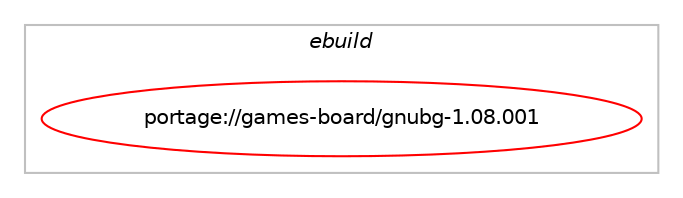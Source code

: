 digraph prolog {

# *************
# Graph options
# *************

newrank=true;
concentrate=true;
compound=true;
graph [rankdir=LR,fontname=Helvetica,fontsize=10,ranksep=1.5];#, ranksep=2.5, nodesep=0.2];
edge  [arrowhead=vee];
node  [fontname=Helvetica,fontsize=10];

# **********
# The ebuild
# **********

subgraph cluster_leftcol {
color=gray;
label=<<i>ebuild</i>>;
id [label="portage://games-board/gnubg-1.08.001", color=red, width=4, href="../games-board/gnubg-1.08.001.svg"];
}

# ****************
# The dependencies
# ****************

subgraph cluster_midcol {
color=gray;
label=<<i>dependencies</i>>;
subgraph cluster_compile {
fillcolor="#eeeeee";
style=filled;
label=<<i>compile</i>>;
# *** BEGIN UNKNOWN DEPENDENCY TYPE (TODO) ***
# id -> equal(use_conditional_group(positive,gui,portage://games-board/gnubg-1.08.001,[package_dependency(portage://games-board/gnubg-1.08.001,install,no,media-libs,libcanberra,none,[,,],[],[use(enable(gtk3),none)]),package_dependency(portage://games-board/gnubg-1.08.001,install,no,x11-libs,gdk-pixbuf,none,[,,],[slot(2)],[]),package_dependency(portage://games-board/gnubg-1.08.001,install,no,x11-libs,gtk+,none,[,,],[slot(3)],[])]))
# *** END UNKNOWN DEPENDENCY TYPE (TODO) ***

# *** BEGIN UNKNOWN DEPENDENCY TYPE (TODO) ***
# id -> equal(use_conditional_group(positive,opengl,portage://games-board/gnubg-1.08.001,[package_dependency(portage://games-board/gnubg-1.08.001,install,no,media-libs,libepoxy,none,[,,],[],[])]))
# *** END UNKNOWN DEPENDENCY TYPE (TODO) ***

# *** BEGIN UNKNOWN DEPENDENCY TYPE (TODO) ***
# id -> equal(use_conditional_group(positive,python,portage://games-board/gnubg-1.08.001,[use_conditional_group(positive,python_single_target_python3_10,portage://games-board/gnubg-1.08.001,[package_dependency(portage://games-board/gnubg-1.08.001,install,no,dev-lang,python,none,[,,],[slot(3.10)],[])]),use_conditional_group(positive,python_single_target_python3_11,portage://games-board/gnubg-1.08.001,[package_dependency(portage://games-board/gnubg-1.08.001,install,no,dev-lang,python,none,[,,],[slot(3.11)],[])]),use_conditional_group(positive,python_single_target_python3_12,portage://games-board/gnubg-1.08.001,[package_dependency(portage://games-board/gnubg-1.08.001,install,no,dev-lang,python,none,[,,],[slot(3.12)],[])])]))
# *** END UNKNOWN DEPENDENCY TYPE (TODO) ***

# *** BEGIN UNKNOWN DEPENDENCY TYPE (TODO) ***
# id -> equal(use_conditional_group(positive,sqlite,portage://games-board/gnubg-1.08.001,[package_dependency(portage://games-board/gnubg-1.08.001,install,no,dev-db,sqlite,none,[,,],[slot(3)],[])]))
# *** END UNKNOWN DEPENDENCY TYPE (TODO) ***

# *** BEGIN UNKNOWN DEPENDENCY TYPE (TODO) ***
# id -> equal(package_dependency(portage://games-board/gnubg-1.08.001,install,no,dev-libs,cglm,none,[,,],[],[]))
# *** END UNKNOWN DEPENDENCY TYPE (TODO) ***

# *** BEGIN UNKNOWN DEPENDENCY TYPE (TODO) ***
# id -> equal(package_dependency(portage://games-board/gnubg-1.08.001,install,no,dev-libs,glib,none,[,,],[slot(2)],[]))
# *** END UNKNOWN DEPENDENCY TYPE (TODO) ***

# *** BEGIN UNKNOWN DEPENDENCY TYPE (TODO) ***
# id -> equal(package_dependency(portage://games-board/gnubg-1.08.001,install,no,dev-libs,gmp,none,[,,],any_same_slot,[]))
# *** END UNKNOWN DEPENDENCY TYPE (TODO) ***

# *** BEGIN UNKNOWN DEPENDENCY TYPE (TODO) ***
# id -> equal(package_dependency(portage://games-board/gnubg-1.08.001,install,no,media-fonts,dejavu,none,[,,],[],[]))
# *** END UNKNOWN DEPENDENCY TYPE (TODO) ***

# *** BEGIN UNKNOWN DEPENDENCY TYPE (TODO) ***
# id -> equal(package_dependency(portage://games-board/gnubg-1.08.001,install,no,media-libs,freetype,none,[,,],[slot(2)],[]))
# *** END UNKNOWN DEPENDENCY TYPE (TODO) ***

# *** BEGIN UNKNOWN DEPENDENCY TYPE (TODO) ***
# id -> equal(package_dependency(portage://games-board/gnubg-1.08.001,install,no,media-libs,libpng,none,[,,],any_same_slot,[]))
# *** END UNKNOWN DEPENDENCY TYPE (TODO) ***

# *** BEGIN UNKNOWN DEPENDENCY TYPE (TODO) ***
# id -> equal(package_dependency(portage://games-board/gnubg-1.08.001,install,no,net-misc,curl,none,[,,],[],[]))
# *** END UNKNOWN DEPENDENCY TYPE (TODO) ***

# *** BEGIN UNKNOWN DEPENDENCY TYPE (TODO) ***
# id -> equal(package_dependency(portage://games-board/gnubg-1.08.001,install,no,sys-libs,readline,none,[,,],any_same_slot,[]))
# *** END UNKNOWN DEPENDENCY TYPE (TODO) ***

# *** BEGIN UNKNOWN DEPENDENCY TYPE (TODO) ***
# id -> equal(package_dependency(portage://games-board/gnubg-1.08.001,install,no,virtual,libintl,none,[,,],[],[]))
# *** END UNKNOWN DEPENDENCY TYPE (TODO) ***

# *** BEGIN UNKNOWN DEPENDENCY TYPE (TODO) ***
# id -> equal(package_dependency(portage://games-board/gnubg-1.08.001,install,no,x11-libs,cairo,none,[,,],[],[use(enable(svg),positive)]))
# *** END UNKNOWN DEPENDENCY TYPE (TODO) ***

# *** BEGIN UNKNOWN DEPENDENCY TYPE (TODO) ***
# id -> equal(package_dependency(portage://games-board/gnubg-1.08.001,install,no,x11-libs,pango,none,[,,],[],[]))
# *** END UNKNOWN DEPENDENCY TYPE (TODO) ***

}
subgraph cluster_compileandrun {
fillcolor="#eeeeee";
style=filled;
label=<<i>compile and run</i>>;
}
subgraph cluster_run {
fillcolor="#eeeeee";
style=filled;
label=<<i>run</i>>;
# *** BEGIN UNKNOWN DEPENDENCY TYPE (TODO) ***
# id -> equal(use_conditional_group(positive,gui,portage://games-board/gnubg-1.08.001,[package_dependency(portage://games-board/gnubg-1.08.001,run,no,media-libs,libcanberra,none,[,,],[],[use(enable(gtk3),none)]),package_dependency(portage://games-board/gnubg-1.08.001,run,no,x11-libs,gdk-pixbuf,none,[,,],[slot(2)],[]),package_dependency(portage://games-board/gnubg-1.08.001,run,no,x11-libs,gtk+,none,[,,],[slot(3)],[])]))
# *** END UNKNOWN DEPENDENCY TYPE (TODO) ***

# *** BEGIN UNKNOWN DEPENDENCY TYPE (TODO) ***
# id -> equal(use_conditional_group(positive,opengl,portage://games-board/gnubg-1.08.001,[package_dependency(portage://games-board/gnubg-1.08.001,run,no,media-libs,libepoxy,none,[,,],[],[])]))
# *** END UNKNOWN DEPENDENCY TYPE (TODO) ***

# *** BEGIN UNKNOWN DEPENDENCY TYPE (TODO) ***
# id -> equal(use_conditional_group(positive,python,portage://games-board/gnubg-1.08.001,[use_conditional_group(positive,python_single_target_python3_10,portage://games-board/gnubg-1.08.001,[package_dependency(portage://games-board/gnubg-1.08.001,run,no,dev-lang,python,none,[,,],[slot(3.10)],[])]),use_conditional_group(positive,python_single_target_python3_11,portage://games-board/gnubg-1.08.001,[package_dependency(portage://games-board/gnubg-1.08.001,run,no,dev-lang,python,none,[,,],[slot(3.11)],[])]),use_conditional_group(positive,python_single_target_python3_12,portage://games-board/gnubg-1.08.001,[package_dependency(portage://games-board/gnubg-1.08.001,run,no,dev-lang,python,none,[,,],[slot(3.12)],[])])]))
# *** END UNKNOWN DEPENDENCY TYPE (TODO) ***

# *** BEGIN UNKNOWN DEPENDENCY TYPE (TODO) ***
# id -> equal(use_conditional_group(positive,sqlite,portage://games-board/gnubg-1.08.001,[package_dependency(portage://games-board/gnubg-1.08.001,run,no,dev-db,sqlite,none,[,,],[slot(3)],[])]))
# *** END UNKNOWN DEPENDENCY TYPE (TODO) ***

# *** BEGIN UNKNOWN DEPENDENCY TYPE (TODO) ***
# id -> equal(package_dependency(portage://games-board/gnubg-1.08.001,run,no,dev-libs,cglm,none,[,,],[],[]))
# *** END UNKNOWN DEPENDENCY TYPE (TODO) ***

# *** BEGIN UNKNOWN DEPENDENCY TYPE (TODO) ***
# id -> equal(package_dependency(portage://games-board/gnubg-1.08.001,run,no,dev-libs,glib,none,[,,],[slot(2)],[]))
# *** END UNKNOWN DEPENDENCY TYPE (TODO) ***

# *** BEGIN UNKNOWN DEPENDENCY TYPE (TODO) ***
# id -> equal(package_dependency(portage://games-board/gnubg-1.08.001,run,no,dev-libs,gmp,none,[,,],any_same_slot,[]))
# *** END UNKNOWN DEPENDENCY TYPE (TODO) ***

# *** BEGIN UNKNOWN DEPENDENCY TYPE (TODO) ***
# id -> equal(package_dependency(portage://games-board/gnubg-1.08.001,run,no,media-fonts,dejavu,none,[,,],[],[]))
# *** END UNKNOWN DEPENDENCY TYPE (TODO) ***

# *** BEGIN UNKNOWN DEPENDENCY TYPE (TODO) ***
# id -> equal(package_dependency(portage://games-board/gnubg-1.08.001,run,no,media-libs,freetype,none,[,,],[slot(2)],[]))
# *** END UNKNOWN DEPENDENCY TYPE (TODO) ***

# *** BEGIN UNKNOWN DEPENDENCY TYPE (TODO) ***
# id -> equal(package_dependency(portage://games-board/gnubg-1.08.001,run,no,media-libs,libpng,none,[,,],any_same_slot,[]))
# *** END UNKNOWN DEPENDENCY TYPE (TODO) ***

# *** BEGIN UNKNOWN DEPENDENCY TYPE (TODO) ***
# id -> equal(package_dependency(portage://games-board/gnubg-1.08.001,run,no,net-misc,curl,none,[,,],[],[]))
# *** END UNKNOWN DEPENDENCY TYPE (TODO) ***

# *** BEGIN UNKNOWN DEPENDENCY TYPE (TODO) ***
# id -> equal(package_dependency(portage://games-board/gnubg-1.08.001,run,no,sys-libs,readline,none,[,,],any_same_slot,[]))
# *** END UNKNOWN DEPENDENCY TYPE (TODO) ***

# *** BEGIN UNKNOWN DEPENDENCY TYPE (TODO) ***
# id -> equal(package_dependency(portage://games-board/gnubg-1.08.001,run,no,virtual,libintl,none,[,,],[],[]))
# *** END UNKNOWN DEPENDENCY TYPE (TODO) ***

# *** BEGIN UNKNOWN DEPENDENCY TYPE (TODO) ***
# id -> equal(package_dependency(portage://games-board/gnubg-1.08.001,run,no,x11-libs,cairo,none,[,,],[],[use(enable(svg),positive)]))
# *** END UNKNOWN DEPENDENCY TYPE (TODO) ***

# *** BEGIN UNKNOWN DEPENDENCY TYPE (TODO) ***
# id -> equal(package_dependency(portage://games-board/gnubg-1.08.001,run,no,x11-libs,pango,none,[,,],[],[]))
# *** END UNKNOWN DEPENDENCY TYPE (TODO) ***

}
}

# **************
# The candidates
# **************

subgraph cluster_choices {
rank=same;
color=gray;
label=<<i>candidates</i>>;

}

}

